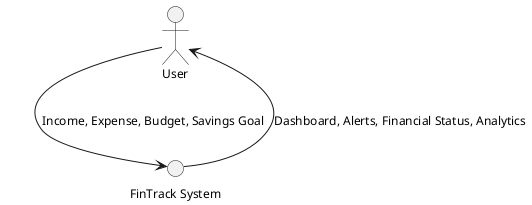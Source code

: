 @startuml
skinparam backgroundColor white
skinparam defaultFontName Arial
skinparam defaultFontSize 12

actor "User" as user
circle "FinTrack System" as system

user --> system : Income, Expense, Budget, Savings Goal
system --> user : Dashboard, Alerts, Financial Status, Analytics

@enduml 